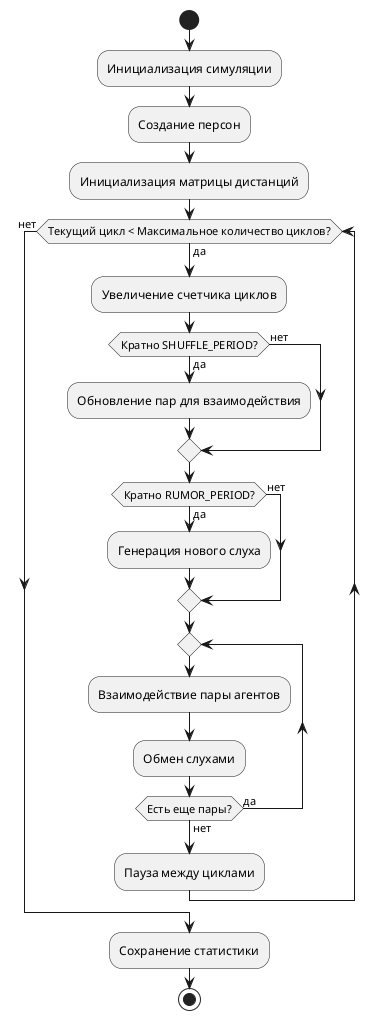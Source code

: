 @startuml

start

:Инициализация симуляции;
:Создание персон;
:Инициализация матрицы дистанций;

while (Текущий цикл < Максимальное количество циклов?) is (да)
    :Увеличение счетчика циклов;
    
    if (Кратно SHUFFLE_PERIOD?) then (да)
        :Обновление пар для взаимодействия;
    else (нет)
    endif
    
    if (Кратно RUMOR_PERIOD?) then (да)
        :Генерация нового слуха;
    else (нет)
    endif
    
    repeat
        :Взаимодействие пары агентов;
        :Обмен слухами;
    repeat while (Есть еще пары?) is (да) not (нет)
    
    :Пауза между циклами;
endwhile (нет)

:Сохранение статистики;
stop

@enduml 